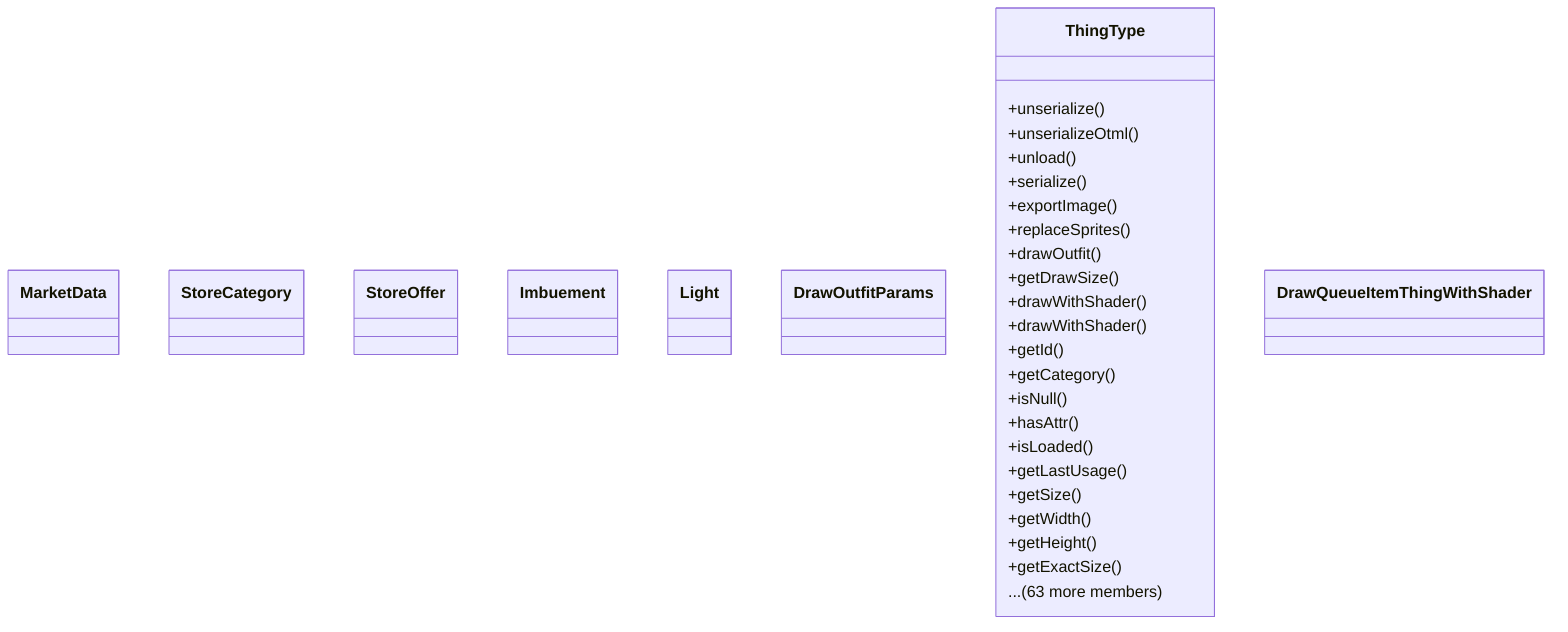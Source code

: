 classDiagram
    class MarketData {
    }
    class StoreCategory {
    }
    class StoreOffer {
    }
    class Imbuement {
    }
    class Light {
    }
    class DrawOutfitParams {
    }
    class ThingType {
        +unserialize()
        +unserializeOtml()
        +unload()
        +serialize()
        +exportImage()
        +replaceSprites()
        +drawOutfit()
        +getDrawSize()
        +drawWithShader()
        +drawWithShader()
        +getId()
        +getCategory()
        +isNull()
        +hasAttr()
        +isLoaded()
        +getLastUsage()
        +getSize()
        +getWidth()
        +getHeight()
        +getExactSize()
        ... (63 more members)
    }
    class DrawQueueItemThingWithShader {
    }